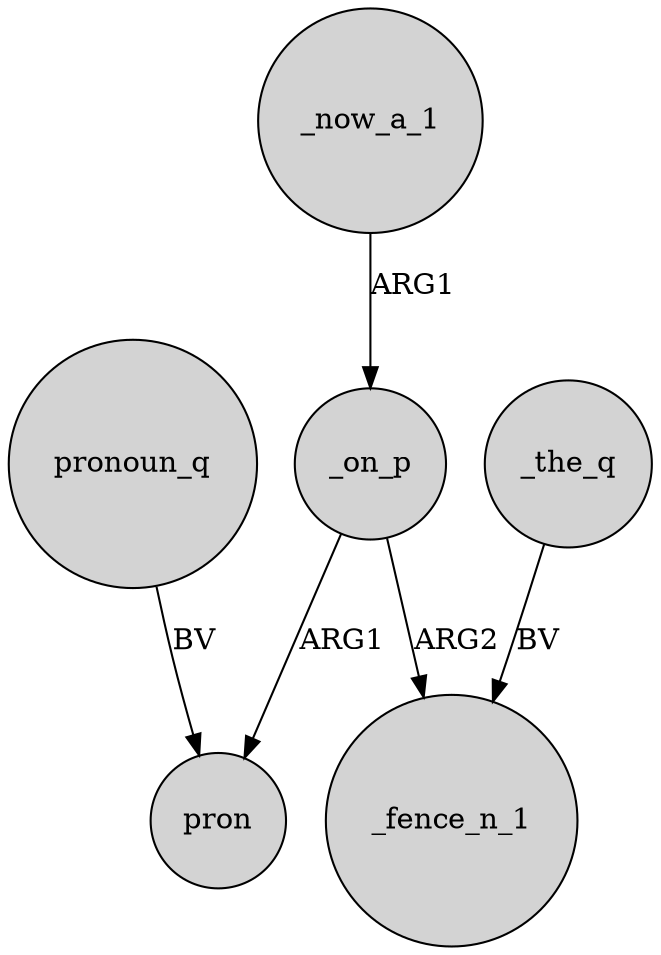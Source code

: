 digraph {
	node [shape=circle style=filled]
	_now_a_1 -> _on_p [label=ARG1]
	_on_p -> pron [label=ARG1]
	_the_q -> _fence_n_1 [label=BV]
	_on_p -> _fence_n_1 [label=ARG2]
	pronoun_q -> pron [label=BV]
}
